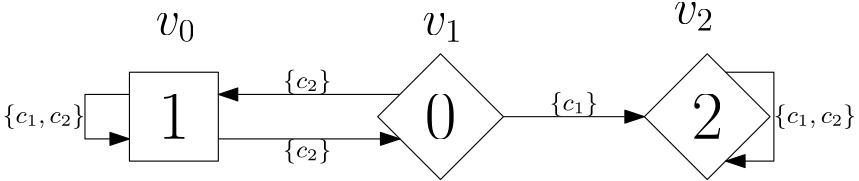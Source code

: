 <?xml version="1.0"?>
<!DOCTYPE ipe SYSTEM "ipe.dtd">
<ipe version="70206" creator="Ipe 7.2.7">
<info created="D:20190821164434" modified="D:20190821175542"/>
<ipestyle name="basic">
<symbol name="arrow/arc(spx)">
<path stroke="sym-stroke" fill="sym-stroke" pen="sym-pen">
0 0 m
-1 0.333 l
-1 -0.333 l
h
</path>
</symbol>
<symbol name="arrow/farc(spx)">
<path stroke="sym-stroke" fill="white" pen="sym-pen">
0 0 m
-1 0.333 l
-1 -0.333 l
h
</path>
</symbol>
<symbol name="arrow/ptarc(spx)">
<path stroke="sym-stroke" fill="sym-stroke" pen="sym-pen">
0 0 m
-1 0.333 l
-0.8 0 l
-1 -0.333 l
h
</path>
</symbol>
<symbol name="arrow/fptarc(spx)">
<path stroke="sym-stroke" fill="white" pen="sym-pen">
0 0 m
-1 0.333 l
-0.8 0 l
-1 -0.333 l
h
</path>
</symbol>
<symbol name="mark/circle(sx)" transformations="translations">
<path fill="sym-stroke">
0.6 0 0 0.6 0 0 e
0.4 0 0 0.4 0 0 e
</path>
</symbol>
<symbol name="mark/disk(sx)" transformations="translations">
<path fill="sym-stroke">
0.6 0 0 0.6 0 0 e
</path>
</symbol>
<symbol name="mark/fdisk(sfx)" transformations="translations">
<group>
<path fill="sym-fill">
0.5 0 0 0.5 0 0 e
</path>
<path fill="sym-stroke" fillrule="eofill">
0.6 0 0 0.6 0 0 e
0.4 0 0 0.4 0 0 e
</path>
</group>
</symbol>
<symbol name="mark/box(sx)" transformations="translations">
<path fill="sym-stroke" fillrule="eofill">
-0.6 -0.6 m
0.6 -0.6 l
0.6 0.6 l
-0.6 0.6 l
h
-0.4 -0.4 m
0.4 -0.4 l
0.4 0.4 l
-0.4 0.4 l
h
</path>
</symbol>
<symbol name="mark/square(sx)" transformations="translations">
<path fill="sym-stroke">
-0.6 -0.6 m
0.6 -0.6 l
0.6 0.6 l
-0.6 0.6 l
h
</path>
</symbol>
<symbol name="mark/fsquare(sfx)" transformations="translations">
<group>
<path fill="sym-fill">
-0.5 -0.5 m
0.5 -0.5 l
0.5 0.5 l
-0.5 0.5 l
h
</path>
<path fill="sym-stroke" fillrule="eofill">
-0.6 -0.6 m
0.6 -0.6 l
0.6 0.6 l
-0.6 0.6 l
h
-0.4 -0.4 m
0.4 -0.4 l
0.4 0.4 l
-0.4 0.4 l
h
</path>
</group>
</symbol>
<symbol name="mark/cross(sx)" transformations="translations">
<group>
<path fill="sym-stroke">
-0.43 -0.57 m
0.57 0.43 l
0.43 0.57 l
-0.57 -0.43 l
h
</path>
<path fill="sym-stroke">
-0.43 0.57 m
0.57 -0.43 l
0.43 -0.57 l
-0.57 0.43 l
h
</path>
</group>
</symbol>
<symbol name="arrow/fnormal(spx)">
<path stroke="sym-stroke" fill="white" pen="sym-pen">
0 0 m
-1 0.333 l
-1 -0.333 l
h
</path>
</symbol>
<symbol name="arrow/pointed(spx)">
<path stroke="sym-stroke" fill="sym-stroke" pen="sym-pen">
0 0 m
-1 0.333 l
-0.8 0 l
-1 -0.333 l
h
</path>
</symbol>
<symbol name="arrow/fpointed(spx)">
<path stroke="sym-stroke" fill="white" pen="sym-pen">
0 0 m
-1 0.333 l
-0.8 0 l
-1 -0.333 l
h
</path>
</symbol>
<symbol name="arrow/linear(spx)">
<path stroke="sym-stroke" pen="sym-pen">
-1 0.333 m
0 0 l
-1 -0.333 l
</path>
</symbol>
<symbol name="arrow/fdouble(spx)">
<path stroke="sym-stroke" fill="white" pen="sym-pen">
0 0 m
-1 0.333 l
-1 -0.333 l
h
-1 0 m
-2 0.333 l
-2 -0.333 l
h
</path>
</symbol>
<symbol name="arrow/double(spx)">
<path stroke="sym-stroke" fill="sym-stroke" pen="sym-pen">
0 0 m
-1 0.333 l
-1 -0.333 l
h
-1 0 m
-2 0.333 l
-2 -0.333 l
h
</path>
</symbol>
<pen name="heavier" value="0.8"/>
<pen name="fat" value="1.2"/>
<pen name="ultrafat" value="2"/>
<symbolsize name="large" value="5"/>
<symbolsize name="small" value="2"/>
<symbolsize name="tiny" value="1.1"/>
<arrowsize name="large" value="10"/>
<arrowsize name="small" value="5"/>
<arrowsize name="tiny" value="3"/>
<color name="red" value="1 0 0"/>
<color name="green" value="0 1 0"/>
<color name="blue" value="0 0 1"/>
<color name="yellow" value="1 1 0"/>
<color name="orange" value="1 0.647 0"/>
<color name="gold" value="1 0.843 0"/>
<color name="purple" value="0.627 0.125 0.941"/>
<color name="gray" value="0.745"/>
<color name="brown" value="0.647 0.165 0.165"/>
<color name="navy" value="0 0 0.502"/>
<color name="pink" value="1 0.753 0.796"/>
<color name="seagreen" value="0.18 0.545 0.341"/>
<color name="turquoise" value="0.251 0.878 0.816"/>
<color name="violet" value="0.933 0.51 0.933"/>
<color name="darkblue" value="0 0 0.545"/>
<color name="darkcyan" value="0 0.545 0.545"/>
<color name="darkgray" value="0.663"/>
<color name="darkgreen" value="0 0.392 0"/>
<color name="darkmagenta" value="0.545 0 0.545"/>
<color name="darkorange" value="1 0.549 0"/>
<color name="darkred" value="0.545 0 0"/>
<color name="lightblue" value="0.678 0.847 0.902"/>
<color name="lightcyan" value="0.878 1 1"/>
<color name="lightgray" value="0.827"/>
<color name="lightgreen" value="0.565 0.933 0.565"/>
<color name="lightyellow" value="1 1 0.878"/>
<dashstyle name="dashed" value="[4] 0"/>
<dashstyle name="dotted" value="[1 3] 0"/>
<dashstyle name="dash dotted" value="[4 2 1 2] 0"/>
<dashstyle name="dash dot dotted" value="[4 2 1 2 1 2] 0"/>
<textsize name="large" value="\large"/>
<textsize name="Large" value="\Large"/>
<textsize name="LARGE" value="\LARGE"/>
<textsize name="huge" value="\huge"/>
<textsize name="Huge" value="\Huge"/>
<textsize name="small" value="\small"/>
<textsize name="footnote" value="\footnotesize"/>
<textsize name="tiny" value="\tiny"/>
<textstyle name="center" begin="\begin{center}" end="\end{center}"/>
<textstyle name="itemize" begin="\begin{itemize}" end="\end{itemize}"/>
<textstyle name="item" begin="\begin{itemize}\item{}" end="\end{itemize}"/>
<gridsize name="4 pts" value="4"/>
<gridsize name="8 pts (~3 mm)" value="8"/>
<gridsize name="16 pts (~6 mm)" value="16"/>
<gridsize name="32 pts (~12 mm)" value="32"/>
<gridsize name="10 pts (~3.5 mm)" value="10"/>
<gridsize name="20 pts (~7 mm)" value="20"/>
<gridsize name="14 pts (~5 mm)" value="14"/>
<gridsize name="28 pts (~10 mm)" value="28"/>
<gridsize name="56 pts (~20 mm)" value="56"/>
<anglesize name="90 deg" value="90"/>
<anglesize name="60 deg" value="60"/>
<anglesize name="45 deg" value="45"/>
<anglesize name="30 deg" value="30"/>
<anglesize name="22.5 deg" value="22.5"/>
<opacity name="10%" value="0.1"/>
<opacity name="30%" value="0.3"/>
<opacity name="50%" value="0.5"/>
<opacity name="75%" value="0.75"/>
<tiling name="falling" angle="-60" step="4" width="1"/>
<tiling name="rising" angle="30" step="4" width="1"/>
</ipestyle>
<page>
<layer name="alpha"/>
<view layers="alpha" active="alpha"/>
<text layer="alpha" matrix="1 0 0 1 72 -64" transformations="translations" pos="64 800" stroke="black" type="label" width="14.5" height="7.415" depth="2.58" halign="right" valign="center" size="LARGE" style="math">v_0
</text>
<text matrix="1 0 0 1 144 -16" transformations="translations" pos="80 720" stroke="black" type="label" width="11.368" height="15.978" depth="0" halign="center" valign="center" size="Huge">0</text>
<text matrix="1 0 0 1 48 -16" transformations="translations" pos="80 720" stroke="black" type="label" width="11.368" height="15.978" depth="0" halign="center" valign="center" size="Huge">1</text>
<text matrix="1 0 0 1 168 -64" transformations="translations" pos="64 800" stroke="black" type="label" width="14.5" height="7.415" depth="2.58" halign="right" valign="center" size="LARGE" style="math"> v_1</text>
<text matrix="1 0 0 1 244 -60" transformations="translations" pos="64 800" stroke="black" type="label" width="14.5" height="7.415" depth="2.58" valign="center" size="LARGE" style="math">v_2</text>
<path matrix="1 0 0 1 48 -80" stroke="black">
64 800 m
64 768 l
96 768 l
96 800 l
h
</path>
<path matrix="0.707107 -0.707107 0.707107 0.707107 -290.94 206.197" stroke="black">
64 800 m
64 768 l
96 768 l
96 800 l
h
</path>
<text matrix="1 0 0 1 240 -16" transformations="translations" pos="80 720" stroke="black" type="label" width="11.368" height="15.978" depth="0" halign="center" valign="center" size="Huge">2</text>
<path stroke="black" arrow="normal/normal">
326.628 720 m
344 720 l
344 688 l
326.628 688 l
</path>
<text matrix="1 0 0 1 232 -32" transformations="translations" pos="112 736" stroke="black" type="label" width="29.592" height="6.726" depth="2.24" valign="center" size="small" style="math">\{c_1,c_2\}</text>
<text matrix="1 0 0 1 -16 -32" transformations="translations" pos="112 736" stroke="black" type="label" width="29.592" height="6.726" depth="2.24" halign="right" valign="center" size="small" style="math">\{c_1,c_2\}</text>
<text matrix="1 0 0 1 160 -32" transformations="translations" pos="112 736" stroke="black" type="label" width="17.356" height="6.726" depth="2.24" halign="center" valign="bottom" size="small" style="math">\{c_1\}</text>
<text matrix="1 0 0 1 64 -24" transformations="translations" pos="112 736" stroke="black" type="label" width="17.356" height="6.726" depth="2.24" halign="center" valign="bottom" size="small" style="math">\{c_2\}</text>
<text matrix="1 0 0 1 64 -40" transformations="translations" pos="112 736" stroke="black" type="label" width="17.356" height="6.726" depth="2.24" halign="center" valign="top" size="small" style="math">\{c_2\}</text>
<path matrix="0.707107 -0.707107 0.707107 0.707107 -386.94 206.197" stroke="black">
64 800 m
64 768 l
96 768 l
96 800 l
h
</path>
<path stroke="black" arrow="normal/normal">
112 712 m
96 712 l
96 696 l
112 696 l
</path>
<path stroke="black" arrow="normal/normal">
246.628 704 m
297.373 704 l
</path>
<path stroke="black" arrow="normal/normal">
209.373 712 m
144 712 l
</path>
<path stroke="black" arrow="normal/normal">
144 696 m
209.373 696 l
</path>
</page>
</ipe>
